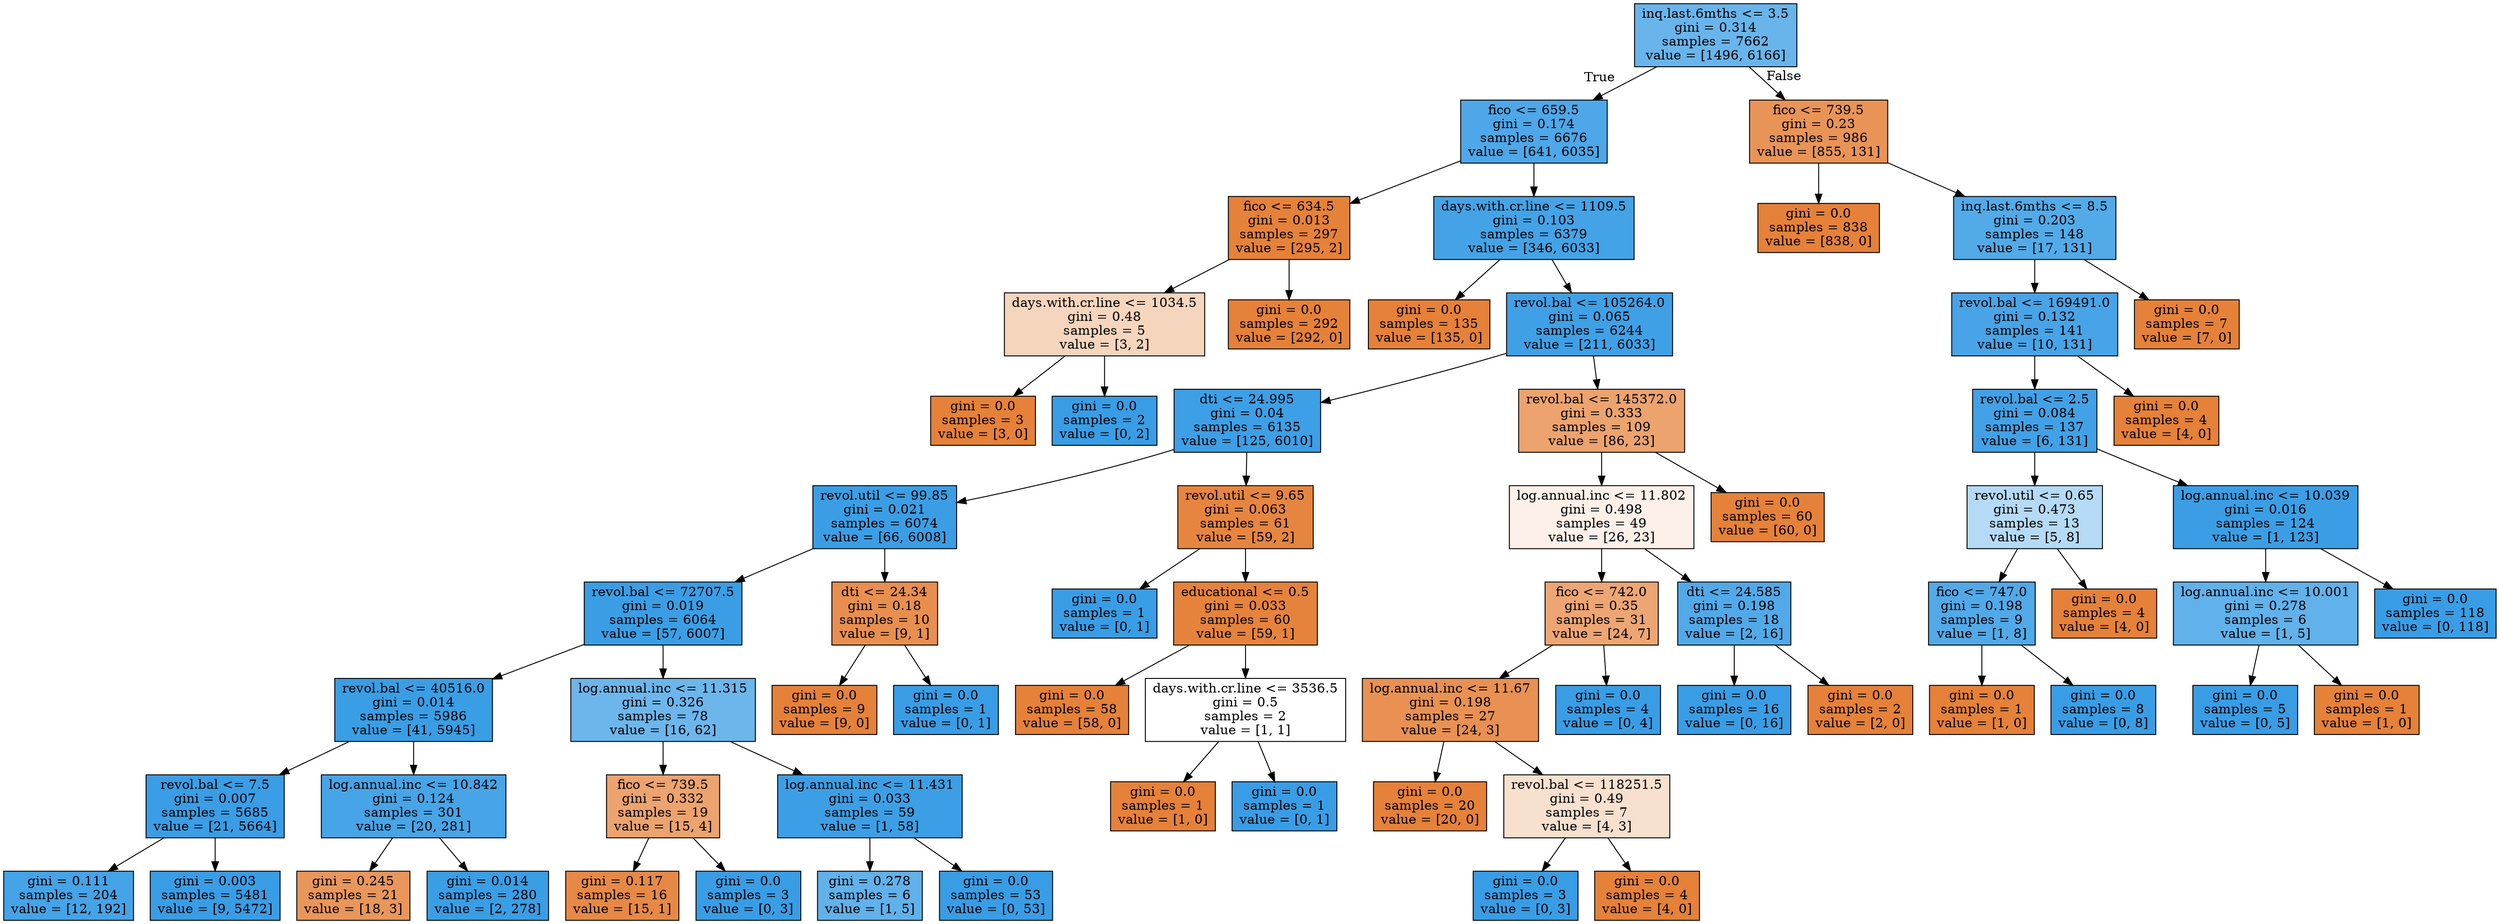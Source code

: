 digraph Tree {
node [shape=box, style="filled", color="black"] ;
0 [label="inq.last.6mths <= 3.5\ngini = 0.314\nsamples = 7662\nvalue = [1496, 6166]", fillcolor="#69b5eb"] ;
1 [label="fico <= 659.5\ngini = 0.174\nsamples = 6676\nvalue = [641, 6035]", fillcolor="#4ea7e8"] ;
0 -> 1 [labeldistance=2.5, labelangle=45, headlabel="True"] ;
2 [label="fico <= 634.5\ngini = 0.013\nsamples = 297\nvalue = [295, 2]", fillcolor="#e5823a"] ;
1 -> 2 ;
3 [label="days.with.cr.line <= 1034.5\ngini = 0.48\nsamples = 5\nvalue = [3, 2]", fillcolor="#f6d5bd"] ;
2 -> 3 ;
4 [label="gini = 0.0\nsamples = 3\nvalue = [3, 0]", fillcolor="#e58139"] ;
3 -> 4 ;
5 [label="gini = 0.0\nsamples = 2\nvalue = [0, 2]", fillcolor="#399de5"] ;
3 -> 5 ;
6 [label="gini = 0.0\nsamples = 292\nvalue = [292, 0]", fillcolor="#e58139"] ;
2 -> 6 ;
7 [label="days.with.cr.line <= 1109.5\ngini = 0.103\nsamples = 6379\nvalue = [346, 6033]", fillcolor="#44a3e6"] ;
1 -> 7 ;
8 [label="gini = 0.0\nsamples = 135\nvalue = [135, 0]", fillcolor="#e58139"] ;
7 -> 8 ;
9 [label="revol.bal <= 105264.0\ngini = 0.065\nsamples = 6244\nvalue = [211, 6033]", fillcolor="#40a0e6"] ;
7 -> 9 ;
10 [label="dti <= 24.995\ngini = 0.04\nsamples = 6135\nvalue = [125, 6010]", fillcolor="#3d9fe6"] ;
9 -> 10 ;
11 [label="revol.util <= 99.85\ngini = 0.021\nsamples = 6074\nvalue = [66, 6008]", fillcolor="#3b9ee5"] ;
10 -> 11 ;
12 [label="revol.bal <= 72707.5\ngini = 0.019\nsamples = 6064\nvalue = [57, 6007]", fillcolor="#3b9ee5"] ;
11 -> 12 ;
13 [label="revol.bal <= 40516.0\ngini = 0.014\nsamples = 5986\nvalue = [41, 5945]", fillcolor="#3a9ee5"] ;
12 -> 13 ;
14 [label="revol.bal <= 7.5\ngini = 0.007\nsamples = 5685\nvalue = [21, 5664]", fillcolor="#3a9de5"] ;
13 -> 14 ;
15 [label="gini = 0.111\nsamples = 204\nvalue = [12, 192]", fillcolor="#45a3e7"] ;
14 -> 15 ;
16 [label="gini = 0.003\nsamples = 5481\nvalue = [9, 5472]", fillcolor="#399de5"] ;
14 -> 16 ;
17 [label="log.annual.inc <= 10.842\ngini = 0.124\nsamples = 301\nvalue = [20, 281]", fillcolor="#47a4e7"] ;
13 -> 17 ;
18 [label="gini = 0.245\nsamples = 21\nvalue = [18, 3]", fillcolor="#e9965a"] ;
17 -> 18 ;
19 [label="gini = 0.014\nsamples = 280\nvalue = [2, 278]", fillcolor="#3a9ee5"] ;
17 -> 19 ;
20 [label="log.annual.inc <= 11.315\ngini = 0.326\nsamples = 78\nvalue = [16, 62]", fillcolor="#6cb6ec"] ;
12 -> 20 ;
21 [label="fico <= 739.5\ngini = 0.332\nsamples = 19\nvalue = [15, 4]", fillcolor="#eca36e"] ;
20 -> 21 ;
22 [label="gini = 0.117\nsamples = 16\nvalue = [15, 1]", fillcolor="#e78946"] ;
21 -> 22 ;
23 [label="gini = 0.0\nsamples = 3\nvalue = [0, 3]", fillcolor="#399de5"] ;
21 -> 23 ;
24 [label="log.annual.inc <= 11.431\ngini = 0.033\nsamples = 59\nvalue = [1, 58]", fillcolor="#3c9fe5"] ;
20 -> 24 ;
25 [label="gini = 0.278\nsamples = 6\nvalue = [1, 5]", fillcolor="#61b1ea"] ;
24 -> 25 ;
26 [label="gini = 0.0\nsamples = 53\nvalue = [0, 53]", fillcolor="#399de5"] ;
24 -> 26 ;
27 [label="dti <= 24.34\ngini = 0.18\nsamples = 10\nvalue = [9, 1]", fillcolor="#e88f4f"] ;
11 -> 27 ;
28 [label="gini = 0.0\nsamples = 9\nvalue = [9, 0]", fillcolor="#e58139"] ;
27 -> 28 ;
29 [label="gini = 0.0\nsamples = 1\nvalue = [0, 1]", fillcolor="#399de5"] ;
27 -> 29 ;
30 [label="revol.util <= 9.65\ngini = 0.063\nsamples = 61\nvalue = [59, 2]", fillcolor="#e68540"] ;
10 -> 30 ;
31 [label="gini = 0.0\nsamples = 1\nvalue = [0, 1]", fillcolor="#399de5"] ;
30 -> 31 ;
32 [label="educational <= 0.5\ngini = 0.033\nsamples = 60\nvalue = [59, 1]", fillcolor="#e5833c"] ;
30 -> 32 ;
33 [label="gini = 0.0\nsamples = 58\nvalue = [58, 0]", fillcolor="#e58139"] ;
32 -> 33 ;
34 [label="days.with.cr.line <= 3536.5\ngini = 0.5\nsamples = 2\nvalue = [1, 1]", fillcolor="#ffffff"] ;
32 -> 34 ;
35 [label="gini = 0.0\nsamples = 1\nvalue = [1, 0]", fillcolor="#e58139"] ;
34 -> 35 ;
36 [label="gini = 0.0\nsamples = 1\nvalue = [0, 1]", fillcolor="#399de5"] ;
34 -> 36 ;
37 [label="revol.bal <= 145372.0\ngini = 0.333\nsamples = 109\nvalue = [86, 23]", fillcolor="#eca36e"] ;
9 -> 37 ;
38 [label="log.annual.inc <= 11.802\ngini = 0.498\nsamples = 49\nvalue = [26, 23]", fillcolor="#fcf0e8"] ;
37 -> 38 ;
39 [label="fico <= 742.0\ngini = 0.35\nsamples = 31\nvalue = [24, 7]", fillcolor="#eda673"] ;
38 -> 39 ;
40 [label="log.annual.inc <= 11.67\ngini = 0.198\nsamples = 27\nvalue = [24, 3]", fillcolor="#e89152"] ;
39 -> 40 ;
41 [label="gini = 0.0\nsamples = 20\nvalue = [20, 0]", fillcolor="#e58139"] ;
40 -> 41 ;
42 [label="revol.bal <= 118251.5\ngini = 0.49\nsamples = 7\nvalue = [4, 3]", fillcolor="#f8e0ce"] ;
40 -> 42 ;
43 [label="gini = 0.0\nsamples = 3\nvalue = [0, 3]", fillcolor="#399de5"] ;
42 -> 43 ;
44 [label="gini = 0.0\nsamples = 4\nvalue = [4, 0]", fillcolor="#e58139"] ;
42 -> 44 ;
45 [label="gini = 0.0\nsamples = 4\nvalue = [0, 4]", fillcolor="#399de5"] ;
39 -> 45 ;
46 [label="dti <= 24.585\ngini = 0.198\nsamples = 18\nvalue = [2, 16]", fillcolor="#52a9e8"] ;
38 -> 46 ;
47 [label="gini = 0.0\nsamples = 16\nvalue = [0, 16]", fillcolor="#399de5"] ;
46 -> 47 ;
48 [label="gini = 0.0\nsamples = 2\nvalue = [2, 0]", fillcolor="#e58139"] ;
46 -> 48 ;
49 [label="gini = 0.0\nsamples = 60\nvalue = [60, 0]", fillcolor="#e58139"] ;
37 -> 49 ;
50 [label="fico <= 739.5\ngini = 0.23\nsamples = 986\nvalue = [855, 131]", fillcolor="#e99457"] ;
0 -> 50 [labeldistance=2.5, labelangle=-45, headlabel="False"] ;
51 [label="gini = 0.0\nsamples = 838\nvalue = [838, 0]", fillcolor="#e58139"] ;
50 -> 51 ;
52 [label="inq.last.6mths <= 8.5\ngini = 0.203\nsamples = 148\nvalue = [17, 131]", fillcolor="#53aae8"] ;
50 -> 52 ;
53 [label="revol.bal <= 169491.0\ngini = 0.132\nsamples = 141\nvalue = [10, 131]", fillcolor="#48a4e7"] ;
52 -> 53 ;
54 [label="revol.bal <= 2.5\ngini = 0.084\nsamples = 137\nvalue = [6, 131]", fillcolor="#42a1e6"] ;
53 -> 54 ;
55 [label="revol.util <= 0.65\ngini = 0.473\nsamples = 13\nvalue = [5, 8]", fillcolor="#b5daf5"] ;
54 -> 55 ;
56 [label="fico <= 747.0\ngini = 0.198\nsamples = 9\nvalue = [1, 8]", fillcolor="#52a9e8"] ;
55 -> 56 ;
57 [label="gini = 0.0\nsamples = 1\nvalue = [1, 0]", fillcolor="#e58139"] ;
56 -> 57 ;
58 [label="gini = 0.0\nsamples = 8\nvalue = [0, 8]", fillcolor="#399de5"] ;
56 -> 58 ;
59 [label="gini = 0.0\nsamples = 4\nvalue = [4, 0]", fillcolor="#e58139"] ;
55 -> 59 ;
60 [label="log.annual.inc <= 10.039\ngini = 0.016\nsamples = 124\nvalue = [1, 123]", fillcolor="#3b9ee5"] ;
54 -> 60 ;
61 [label="log.annual.inc <= 10.001\ngini = 0.278\nsamples = 6\nvalue = [1, 5]", fillcolor="#61b1ea"] ;
60 -> 61 ;
62 [label="gini = 0.0\nsamples = 5\nvalue = [0, 5]", fillcolor="#399de5"] ;
61 -> 62 ;
63 [label="gini = 0.0\nsamples = 1\nvalue = [1, 0]", fillcolor="#e58139"] ;
61 -> 63 ;
64 [label="gini = 0.0\nsamples = 118\nvalue = [0, 118]", fillcolor="#399de5"] ;
60 -> 64 ;
65 [label="gini = 0.0\nsamples = 4\nvalue = [4, 0]", fillcolor="#e58139"] ;
53 -> 65 ;
66 [label="gini = 0.0\nsamples = 7\nvalue = [7, 0]", fillcolor="#e58139"] ;
52 -> 66 ;
}